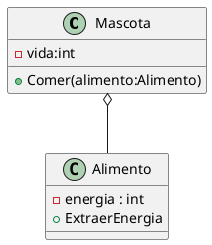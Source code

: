 @startuml pow
class Mascota {
-vida:int
+Comer(alimento:Alimento)
}

class Alimento{
    -energia : int
    +ExtraerEnergia 
}

Mascota o-- Alimento
@enduml